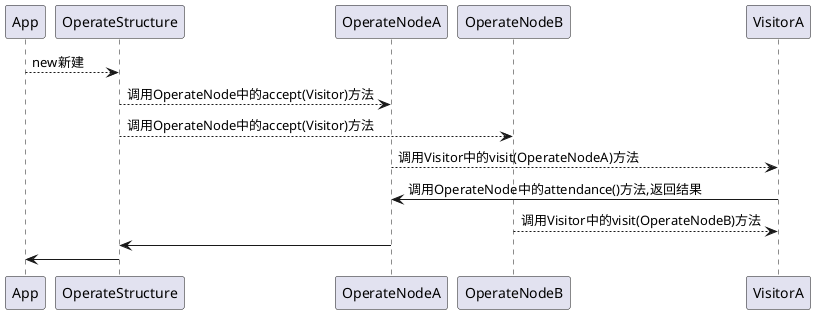 @startuml
App --> OperateStructure : new新建
OperateStructure --> OperateNodeA:调用OperateNode中的accept(Visitor)方法
OperateStructure --> OperateNodeB:调用OperateNode中的accept(Visitor)方法
OperateNodeA --> VisitorA:调用Visitor中的visit(OperateNodeA)方法
VisitorA -> OperateNodeA:调用OperateNode中的attendance()方法,返回结果
OperateNodeB --> VisitorA:调用Visitor中的visit(OperateNodeB)方法
OperateNodeA ->OperateStructure
OperateStructure -> App

@enduml